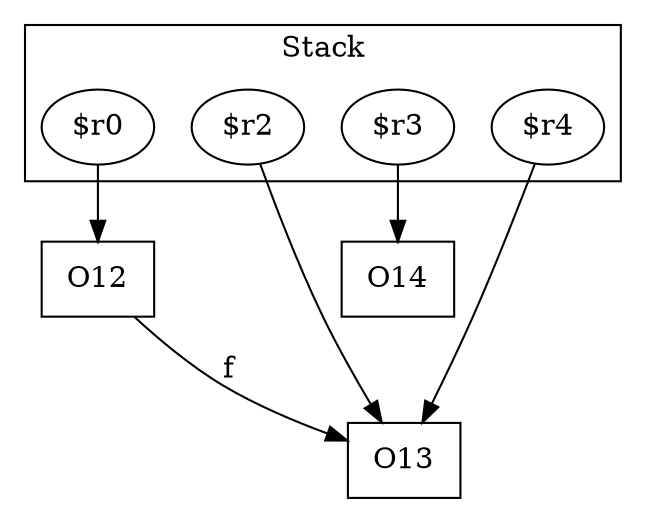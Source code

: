 digraph sample {
  rankDir="LR";
  subgraph cluster_0 {
    label="Stack"
    "$r0"; "$r2"; "$r3"; "$r4"; 
  }
  "$r0" -> { O12[shape=box]};
  "$r2" -> { O13[shape=box]};
  "$r3" -> { O14[shape=box]};
  "$r4" -> { O13[shape=box]};
  O12 -> O13[label="f", weight="0.2"]
}
